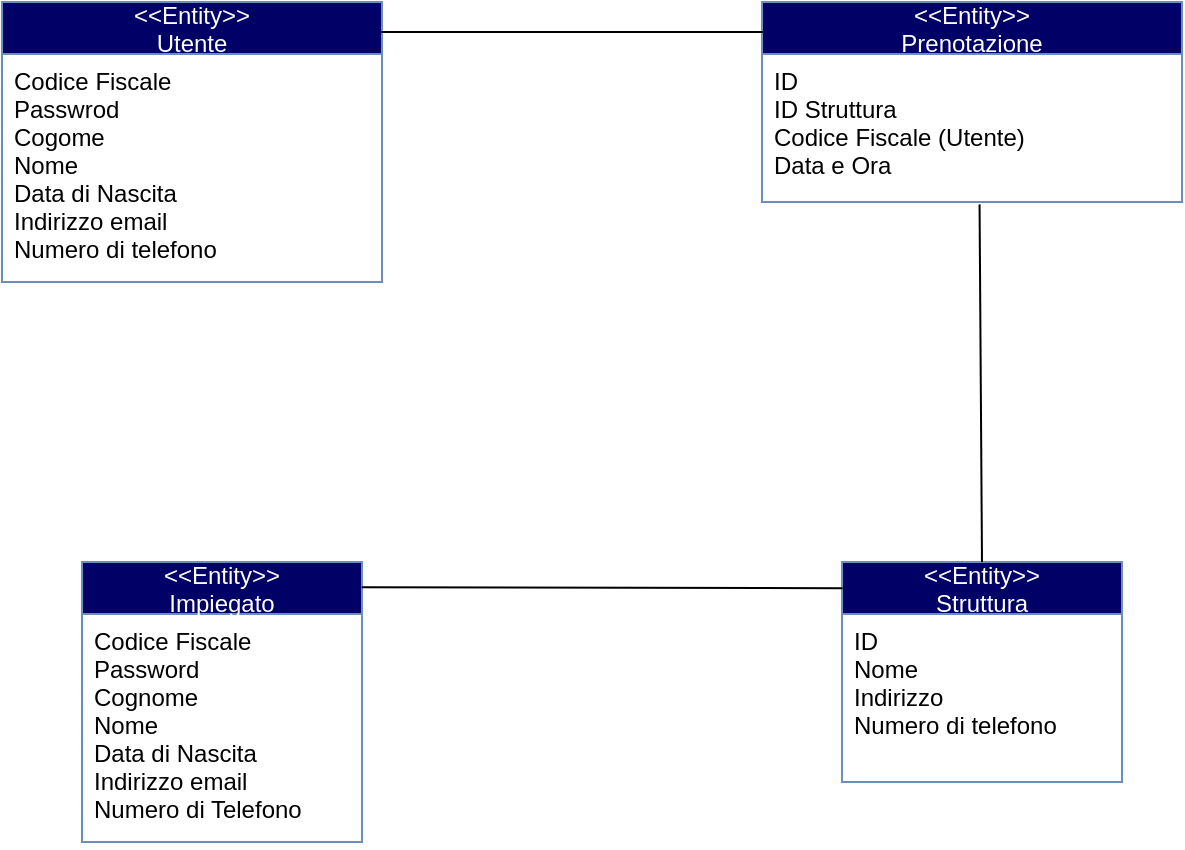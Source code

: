 <mxfile version="13.9.2" type="device"><diagram id="C5RBs43oDa-KdzZeNtuy" name="Page-1"><mxGraphModel dx="870" dy="579" grid="1" gridSize="10" guides="1" tooltips="1" connect="1" arrows="1" fold="1" page="1" pageScale="1" pageWidth="827" pageHeight="1169" math="0" shadow="0"><root><mxCell id="WIyWlLk6GJQsqaUBKTNV-0"/><mxCell id="WIyWlLk6GJQsqaUBKTNV-1" parent="WIyWlLk6GJQsqaUBKTNV-0"/><mxCell id="NP8Hwbfz-Kp9YIErDenA-0" value="&lt;&lt;Entity&gt;&gt;&#10;Utente" style="swimlane;fontStyle=0;childLayout=stackLayout;horizontal=1;startSize=26;horizontalStack=0;resizeParent=1;resizeParentMax=0;resizeLast=0;collapsible=1;marginBottom=0;strokeColor=#6c8ebf;fontColor=#FFFFFF;fillColor=#000066;" vertex="1" parent="WIyWlLk6GJQsqaUBKTNV-1"><mxGeometry x="140" y="120" width="190" height="140" as="geometry"><mxRectangle x="250" y="50" width="90" height="30" as="alternateBounds"/></mxGeometry></mxCell><mxCell id="NP8Hwbfz-Kp9YIErDenA-7" value="Codice Fiscale&#10;Passwrod&#10;Cogome&#10;Nome&#10;Data di Nascita&#10;Indirizzo email&#10;Numero di telefono" style="text;strokeColor=none;fillColor=none;align=left;verticalAlign=top;spacingLeft=4;spacingRight=4;overflow=hidden;rotatable=0;points=[[0,0.5],[1,0.5]];portConstraint=eastwest;" vertex="1" parent="NP8Hwbfz-Kp9YIErDenA-0"><mxGeometry y="26" width="190" height="114" as="geometry"/></mxCell><mxCell id="NP8Hwbfz-Kp9YIErDenA-9" value="&lt;&lt;Entity&gt;&gt;&#10;Prenotazione" style="swimlane;fontStyle=0;childLayout=stackLayout;horizontal=1;startSize=26;horizontalStack=0;resizeParent=1;resizeParentMax=0;resizeLast=0;collapsible=1;marginBottom=0;strokeColor=#6c8ebf;fontColor=#FFFFFF;fillColor=#000066;" vertex="1" parent="WIyWlLk6GJQsqaUBKTNV-1"><mxGeometry x="520" y="120" width="210" height="100" as="geometry"/></mxCell><mxCell id="NP8Hwbfz-Kp9YIErDenA-10" value="ID&#10;ID Struttura&#10;Codice Fiscale (Utente)&#10;Data e Ora" style="text;strokeColor=none;fillColor=none;align=left;verticalAlign=top;spacingLeft=4;spacingRight=4;overflow=hidden;rotatable=0;points=[[0,0.5],[1,0.5]];portConstraint=eastwest;" vertex="1" parent="NP8Hwbfz-Kp9YIErDenA-9"><mxGeometry y="26" width="210" height="74" as="geometry"/></mxCell><mxCell id="NP8Hwbfz-Kp9YIErDenA-13" value="&lt;&lt;Entity&gt;&gt;&#10;Impiegato" style="swimlane;fontStyle=0;childLayout=stackLayout;horizontal=1;startSize=26;horizontalStack=0;resizeParent=1;resizeParentMax=0;resizeLast=0;collapsible=1;marginBottom=0;strokeColor=#6c8ebf;fontColor=#FFFFFF;fillColor=#000066;" vertex="1" parent="WIyWlLk6GJQsqaUBKTNV-1"><mxGeometry x="180" y="400" width="140" height="140" as="geometry"/></mxCell><mxCell id="NP8Hwbfz-Kp9YIErDenA-14" value="Codice Fiscale&#10;Password&#10;Cognome&#10;Nome&#10;Data di Nascita&#10;Indirizzo email&#10;Numero di Telefono" style="text;strokeColor=none;fillColor=none;align=left;verticalAlign=top;spacingLeft=4;spacingRight=4;overflow=hidden;rotatable=0;points=[[0,0.5],[1,0.5]];portConstraint=eastwest;" vertex="1" parent="NP8Hwbfz-Kp9YIErDenA-13"><mxGeometry y="26" width="140" height="114" as="geometry"/></mxCell><mxCell id="NP8Hwbfz-Kp9YIErDenA-21" value="&lt;&lt;Entity&gt;&gt;&#10;Struttura" style="swimlane;fontStyle=0;childLayout=stackLayout;horizontal=1;startSize=26;horizontalStack=0;resizeParent=1;resizeParentMax=0;resizeLast=0;collapsible=1;marginBottom=0;strokeColor=#6c8ebf;fontColor=#FFFFFF;fillColor=#000066;" vertex="1" parent="WIyWlLk6GJQsqaUBKTNV-1"><mxGeometry x="560" y="400" width="140" height="110" as="geometry"/></mxCell><mxCell id="NP8Hwbfz-Kp9YIErDenA-22" value="ID&#10;Nome&#10;Indirizzo&#10;Numero di telefono" style="text;align=left;verticalAlign=top;spacingLeft=4;spacingRight=4;overflow=hidden;rotatable=0;points=[[0,0.5],[1,0.5]];portConstraint=eastwest;" vertex="1" parent="NP8Hwbfz-Kp9YIErDenA-21"><mxGeometry y="26" width="140" height="84" as="geometry"/></mxCell><mxCell id="NP8Hwbfz-Kp9YIErDenA-24" value="" style="endArrow=none;html=1;entryX=0.002;entryY=0.15;entryDx=0;entryDy=0;entryPerimeter=0;exitX=0.998;exitY=0.107;exitDx=0;exitDy=0;exitPerimeter=0;" edge="1" parent="WIyWlLk6GJQsqaUBKTNV-1" source="NP8Hwbfz-Kp9YIErDenA-0" target="NP8Hwbfz-Kp9YIErDenA-9"><mxGeometry width="50" height="50" relative="1" as="geometry"><mxPoint x="328" y="135" as="sourcePoint"/><mxPoint x="530" y="300" as="targetPoint"/></mxGeometry></mxCell><mxCell id="NP8Hwbfz-Kp9YIErDenA-25" value="" style="endArrow=none;html=1;entryX=0.518;entryY=1.016;entryDx=0;entryDy=0;entryPerimeter=0;exitX=0.5;exitY=0;exitDx=0;exitDy=0;" edge="1" parent="WIyWlLk6GJQsqaUBKTNV-1" source="NP8Hwbfz-Kp9YIErDenA-21" target="NP8Hwbfz-Kp9YIErDenA-10"><mxGeometry width="50" height="50" relative="1" as="geometry"><mxPoint x="610" y="340" as="sourcePoint"/><mxPoint x="660" y="290" as="targetPoint"/></mxGeometry></mxCell><mxCell id="NP8Hwbfz-Kp9YIErDenA-26" value="" style="endArrow=none;html=1;entryX=0.002;entryY=0.119;entryDx=0;entryDy=0;entryPerimeter=0;exitX=0.999;exitY=0.09;exitDx=0;exitDy=0;exitPerimeter=0;" edge="1" parent="WIyWlLk6GJQsqaUBKTNV-1" source="NP8Hwbfz-Kp9YIErDenA-13" target="NP8Hwbfz-Kp9YIErDenA-21"><mxGeometry width="50" height="50" relative="1" as="geometry"><mxPoint x="470" y="400" as="sourcePoint"/><mxPoint x="520" y="350" as="targetPoint"/></mxGeometry></mxCell></root></mxGraphModel></diagram></mxfile>